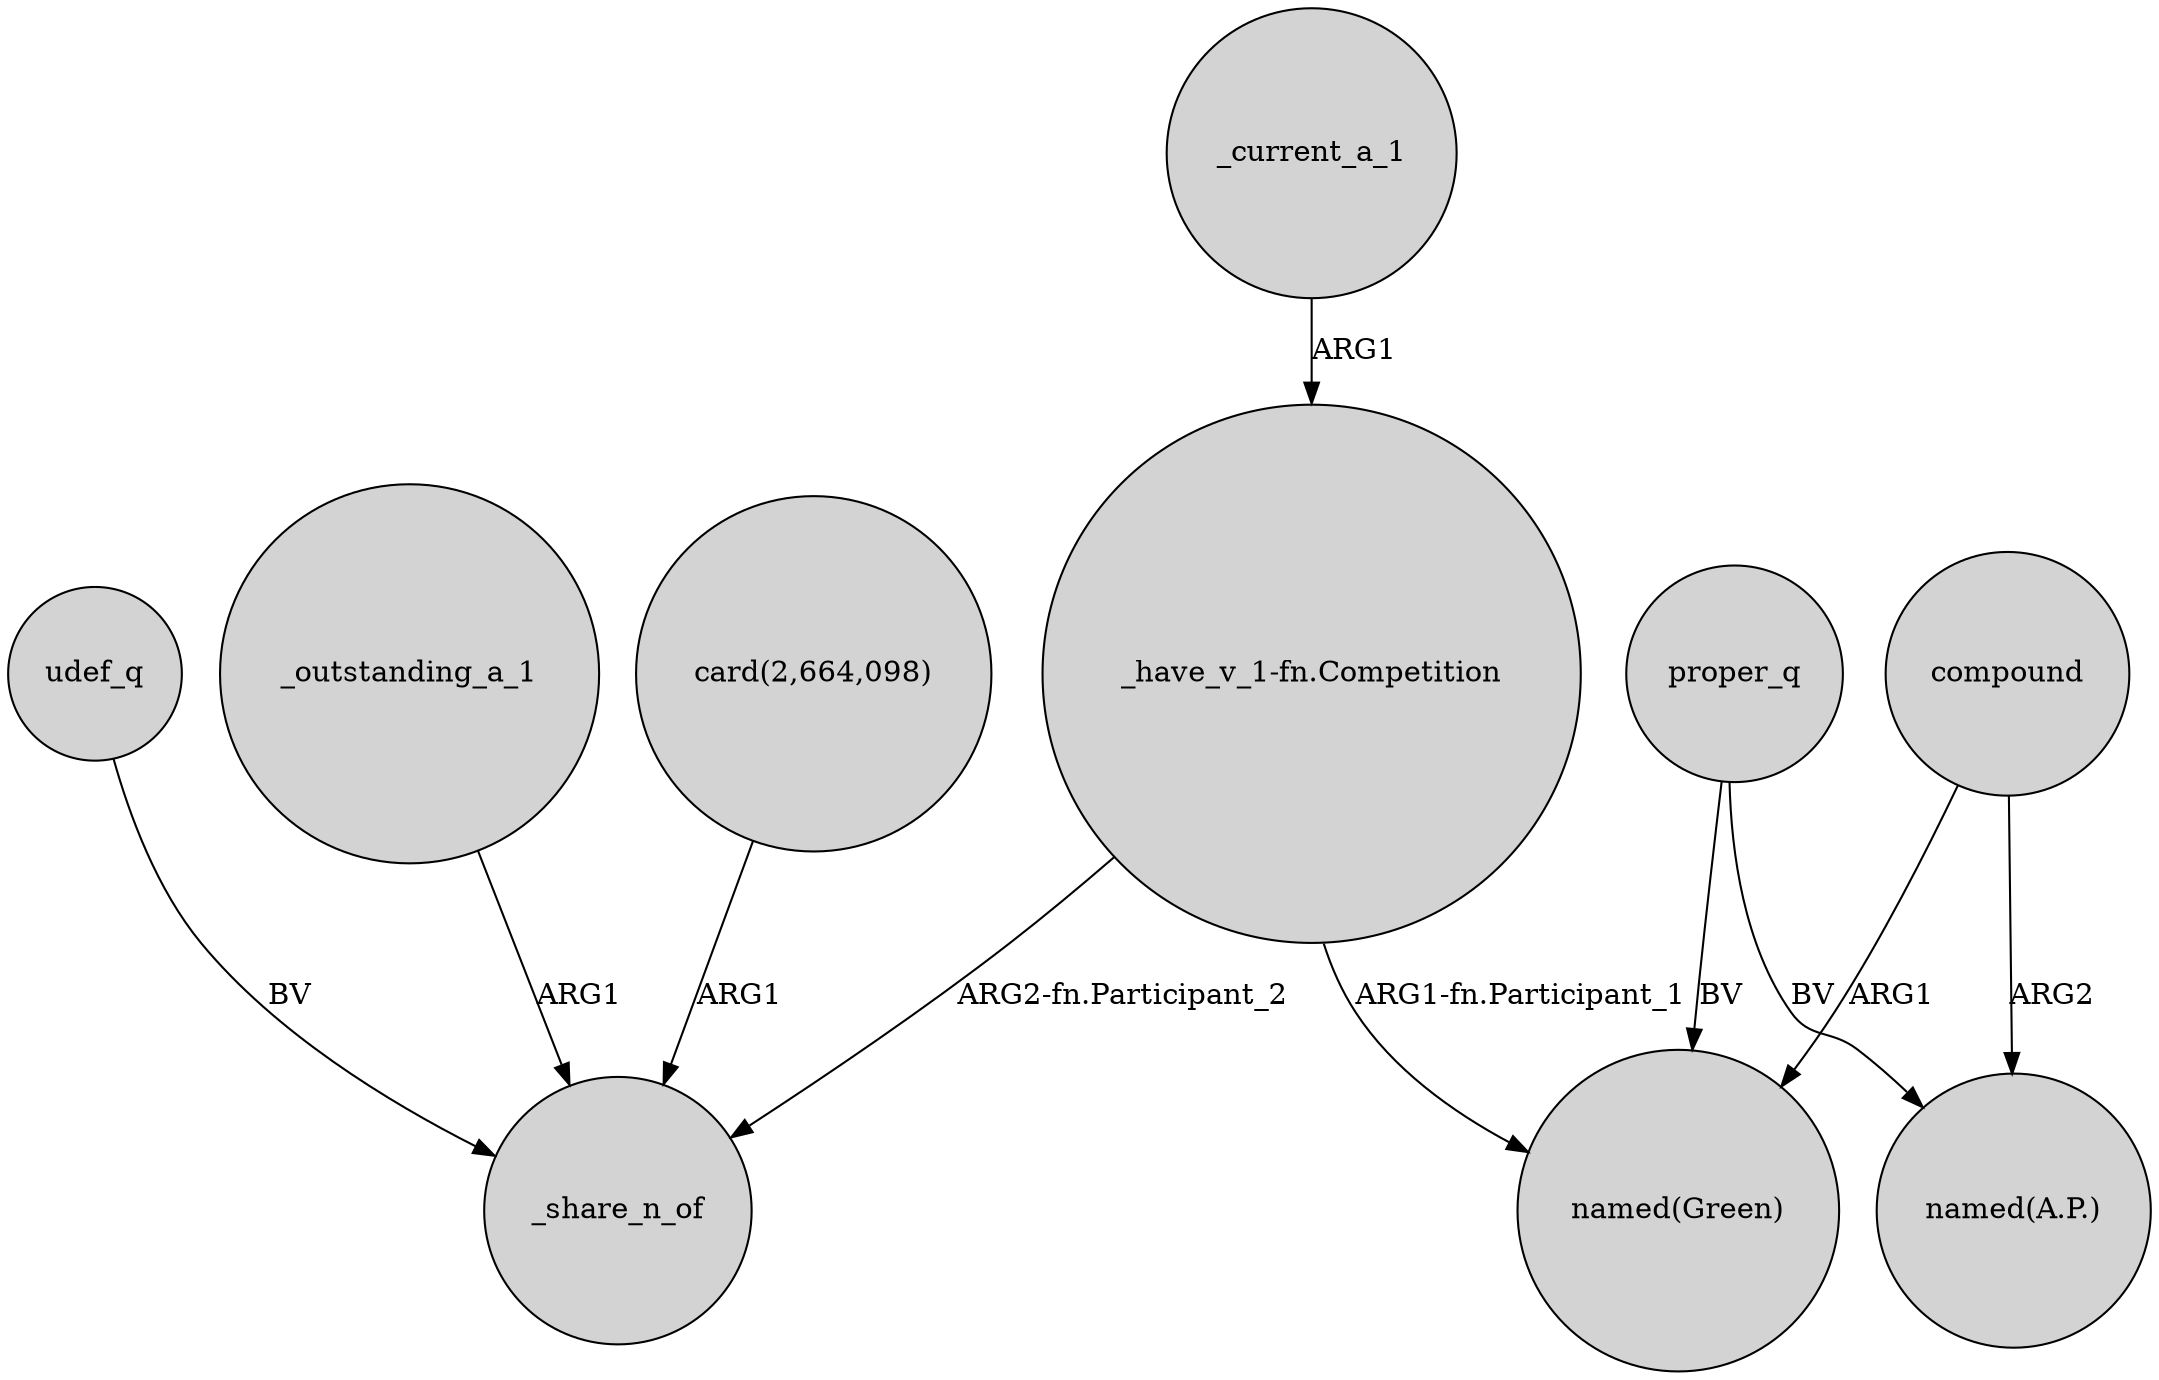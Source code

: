 digraph {
	node [shape=circle style=filled]
	"card(2,664,098)" -> _share_n_of [label=ARG1]
	_current_a_1 -> "_have_v_1-fn.Competition" [label=ARG1]
	proper_q -> "named(A.P.)" [label=BV]
	udef_q -> _share_n_of [label=BV]
	compound -> "named(A.P.)" [label=ARG2]
	proper_q -> "named(Green)" [label=BV]
	_outstanding_a_1 -> _share_n_of [label=ARG1]
	"_have_v_1-fn.Competition" -> "named(Green)" [label="ARG1-fn.Participant_1"]
	compound -> "named(Green)" [label=ARG1]
	"_have_v_1-fn.Competition" -> _share_n_of [label="ARG2-fn.Participant_2"]
}
